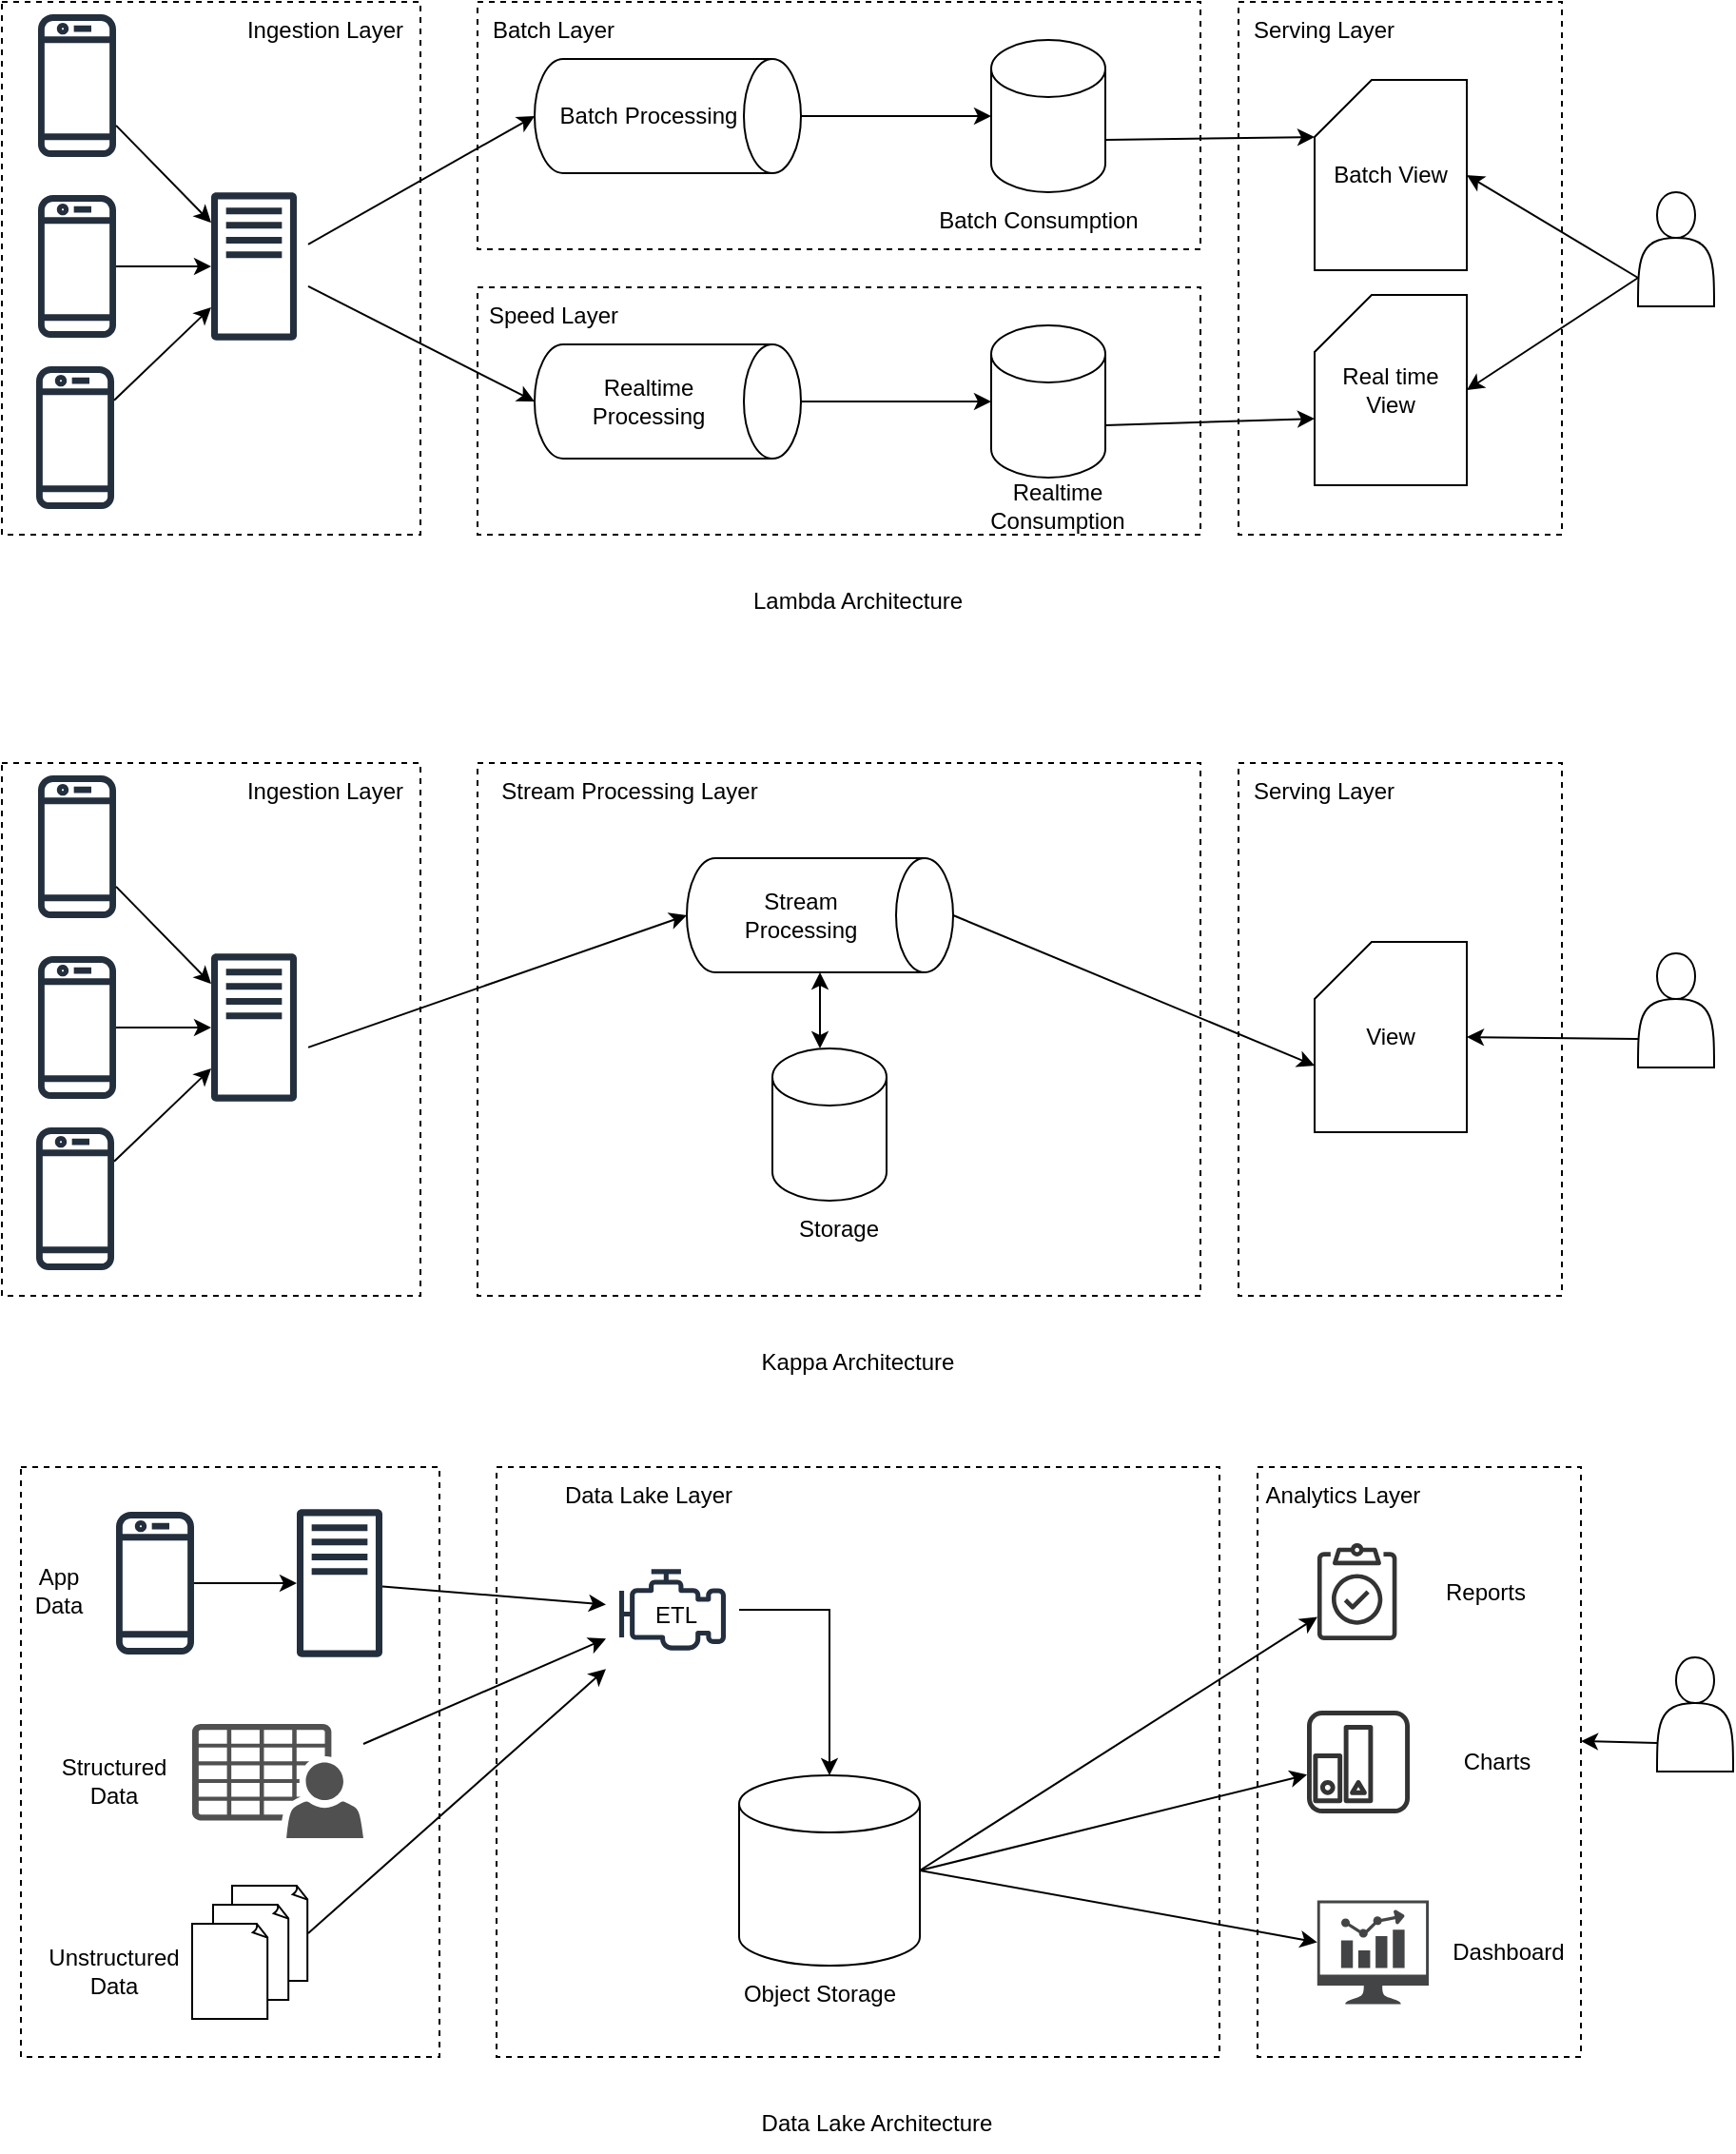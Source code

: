 <mxfile version="24.7.16">
  <diagram name="Page-1" id="Q5xdamIhV4PdrGAKUTWI">
    <mxGraphModel dx="2213" dy="830" grid="1" gridSize="10" guides="1" tooltips="1" connect="1" arrows="1" fold="1" page="1" pageScale="1" pageWidth="850" pageHeight="1100" math="0" shadow="0">
      <root>
        <mxCell id="0" />
        <mxCell id="1" parent="0" />
        <mxCell id="OD9FtLQuHuhSTH7nscFG-36" value="" style="rounded=0;whiteSpace=wrap;html=1;dashed=1;" parent="1" vertex="1">
          <mxGeometry x="-60" y="90" width="220" height="280" as="geometry" />
        </mxCell>
        <mxCell id="OD9FtLQuHuhSTH7nscFG-10" value="" style="rounded=0;whiteSpace=wrap;html=1;dashed=1;" parent="1" vertex="1">
          <mxGeometry x="590" y="90" width="170" height="280" as="geometry" />
        </mxCell>
        <mxCell id="OD9FtLQuHuhSTH7nscFG-9" value="" style="rounded=0;whiteSpace=wrap;html=1;dashed=1;" parent="1" vertex="1">
          <mxGeometry x="190" y="240" width="380" height="130" as="geometry" />
        </mxCell>
        <mxCell id="OD9FtLQuHuhSTH7nscFG-8" value="" style="rounded=0;whiteSpace=wrap;html=1;dashed=1;" parent="1" vertex="1">
          <mxGeometry x="190" y="90" width="380" height="130" as="geometry" />
        </mxCell>
        <mxCell id="OD9FtLQuHuhSTH7nscFG-2" value="" style="shape=cylinder3;whiteSpace=wrap;html=1;boundedLbl=1;backgroundOutline=1;size=15;rotation=90;" parent="1" vertex="1">
          <mxGeometry x="260" y="80" width="60" height="140" as="geometry" />
        </mxCell>
        <mxCell id="OD9FtLQuHuhSTH7nscFG-3" value="" style="shape=cylinder3;whiteSpace=wrap;html=1;boundedLbl=1;backgroundOutline=1;size=15;rotation=90;" parent="1" vertex="1">
          <mxGeometry x="260" y="230" width="60" height="140" as="geometry" />
        </mxCell>
        <mxCell id="OD9FtLQuHuhSTH7nscFG-4" value="" style="shape=cylinder3;whiteSpace=wrap;html=1;boundedLbl=1;backgroundOutline=1;size=15;" parent="1" vertex="1">
          <mxGeometry x="460" y="110" width="60" height="80" as="geometry" />
        </mxCell>
        <mxCell id="OD9FtLQuHuhSTH7nscFG-5" value="" style="shape=cylinder3;whiteSpace=wrap;html=1;boundedLbl=1;backgroundOutline=1;size=15;" parent="1" vertex="1">
          <mxGeometry x="460" y="260" width="60" height="80" as="geometry" />
        </mxCell>
        <mxCell id="OD9FtLQuHuhSTH7nscFG-6" value="Batch View" style="shape=card;whiteSpace=wrap;html=1;" parent="1" vertex="1">
          <mxGeometry x="630" y="131" width="80" height="100" as="geometry" />
        </mxCell>
        <mxCell id="OD9FtLQuHuhSTH7nscFG-7" value="Real time View" style="shape=card;whiteSpace=wrap;html=1;" parent="1" vertex="1">
          <mxGeometry x="630" y="244" width="80" height="100" as="geometry" />
        </mxCell>
        <mxCell id="OD9FtLQuHuhSTH7nscFG-11" value="" style="endArrow=classic;html=1;rounded=0;entryX=0.5;entryY=1;entryDx=0;entryDy=0;entryPerimeter=0;" parent="1" target="OD9FtLQuHuhSTH7nscFG-2" edge="1">
          <mxGeometry width="50" height="50" relative="1" as="geometry">
            <mxPoint x="101" y="217.391" as="sourcePoint" />
            <mxPoint x="520" y="290" as="targetPoint" />
          </mxGeometry>
        </mxCell>
        <mxCell id="OD9FtLQuHuhSTH7nscFG-12" value="" style="endArrow=classic;html=1;rounded=0;entryX=0.5;entryY=1;entryDx=0;entryDy=0;entryPerimeter=0;" parent="1" target="OD9FtLQuHuhSTH7nscFG-3" edge="1">
          <mxGeometry width="50" height="50" relative="1" as="geometry">
            <mxPoint x="101" y="239.434" as="sourcePoint" />
            <mxPoint x="520" y="290" as="targetPoint" />
          </mxGeometry>
        </mxCell>
        <mxCell id="OD9FtLQuHuhSTH7nscFG-13" value="" style="endArrow=classic;html=1;rounded=0;exitX=0.5;exitY=0;exitDx=0;exitDy=0;exitPerimeter=0;entryX=0;entryY=0.5;entryDx=0;entryDy=0;entryPerimeter=0;" parent="1" source="OD9FtLQuHuhSTH7nscFG-2" target="OD9FtLQuHuhSTH7nscFG-4" edge="1">
          <mxGeometry width="50" height="50" relative="1" as="geometry">
            <mxPoint x="470" y="340" as="sourcePoint" />
            <mxPoint x="520" y="290" as="targetPoint" />
          </mxGeometry>
        </mxCell>
        <mxCell id="OD9FtLQuHuhSTH7nscFG-14" value="" style="endArrow=classic;html=1;rounded=0;exitX=0.5;exitY=0;exitDx=0;exitDy=0;exitPerimeter=0;entryX=0;entryY=0.5;entryDx=0;entryDy=0;entryPerimeter=0;" parent="1" source="OD9FtLQuHuhSTH7nscFG-3" target="OD9FtLQuHuhSTH7nscFG-5" edge="1">
          <mxGeometry width="50" height="50" relative="1" as="geometry">
            <mxPoint x="470" y="340" as="sourcePoint" />
            <mxPoint x="520" y="290" as="targetPoint" />
          </mxGeometry>
        </mxCell>
        <mxCell id="OD9FtLQuHuhSTH7nscFG-15" value="" style="endArrow=classic;html=1;rounded=0;exitX=1;exitY=0;exitDx=0;exitDy=52.5;exitPerimeter=0;entryX=0;entryY=0;entryDx=0;entryDy=30;entryPerimeter=0;" parent="1" source="OD9FtLQuHuhSTH7nscFG-4" target="OD9FtLQuHuhSTH7nscFG-6" edge="1">
          <mxGeometry width="50" height="50" relative="1" as="geometry">
            <mxPoint x="470" y="340" as="sourcePoint" />
            <mxPoint x="520" y="290" as="targetPoint" />
          </mxGeometry>
        </mxCell>
        <mxCell id="OD9FtLQuHuhSTH7nscFG-16" value="" style="endArrow=classic;html=1;rounded=0;exitX=1;exitY=0;exitDx=0;exitDy=52.5;exitPerimeter=0;entryX=0;entryY=0;entryDx=0;entryDy=65;entryPerimeter=0;" parent="1" source="OD9FtLQuHuhSTH7nscFG-5" target="OD9FtLQuHuhSTH7nscFG-7" edge="1">
          <mxGeometry width="50" height="50" relative="1" as="geometry">
            <mxPoint x="470" y="340" as="sourcePoint" />
            <mxPoint x="520" y="290" as="targetPoint" />
          </mxGeometry>
        </mxCell>
        <mxCell id="OD9FtLQuHuhSTH7nscFG-17" value="" style="shape=actor;whiteSpace=wrap;html=1;" parent="1" vertex="1">
          <mxGeometry x="800" y="190" width="40" height="60" as="geometry" />
        </mxCell>
        <mxCell id="OD9FtLQuHuhSTH7nscFG-18" value="" style="endArrow=classic;html=1;rounded=0;exitX=0;exitY=0.75;exitDx=0;exitDy=0;entryX=1;entryY=0.5;entryDx=0;entryDy=0;entryPerimeter=0;" parent="1" source="OD9FtLQuHuhSTH7nscFG-17" target="OD9FtLQuHuhSTH7nscFG-6" edge="1">
          <mxGeometry width="50" height="50" relative="1" as="geometry">
            <mxPoint x="520" y="340" as="sourcePoint" />
            <mxPoint x="570" y="290" as="targetPoint" />
          </mxGeometry>
        </mxCell>
        <mxCell id="OD9FtLQuHuhSTH7nscFG-19" value="" style="endArrow=classic;html=1;rounded=0;exitX=0;exitY=0.75;exitDx=0;exitDy=0;entryX=1;entryY=0.5;entryDx=0;entryDy=0;entryPerimeter=0;" parent="1" source="OD9FtLQuHuhSTH7nscFG-17" target="OD9FtLQuHuhSTH7nscFG-7" edge="1">
          <mxGeometry width="50" height="50" relative="1" as="geometry">
            <mxPoint x="850" y="240" as="sourcePoint" />
            <mxPoint x="570" y="290" as="targetPoint" />
          </mxGeometry>
        </mxCell>
        <mxCell id="OD9FtLQuHuhSTH7nscFG-20" value="Batch Processing" style="text;html=1;align=center;verticalAlign=middle;whiteSpace=wrap;rounded=0;" parent="1" vertex="1">
          <mxGeometry x="230" y="135" width="100" height="30" as="geometry" />
        </mxCell>
        <mxCell id="OD9FtLQuHuhSTH7nscFG-21" value="Batch Consumption" style="text;html=1;align=center;verticalAlign=middle;whiteSpace=wrap;rounded=0;" parent="1" vertex="1">
          <mxGeometry x="430" y="190" width="110" height="30" as="geometry" />
        </mxCell>
        <mxCell id="OD9FtLQuHuhSTH7nscFG-22" value="Realtime Consumption" style="text;html=1;align=center;verticalAlign=middle;whiteSpace=wrap;rounded=0;" parent="1" vertex="1">
          <mxGeometry x="440" y="340" width="110" height="30" as="geometry" />
        </mxCell>
        <mxCell id="OD9FtLQuHuhSTH7nscFG-23" value="Realtime Processing" style="text;html=1;align=center;verticalAlign=middle;whiteSpace=wrap;rounded=0;" parent="1" vertex="1">
          <mxGeometry x="230" y="285" width="100" height="30" as="geometry" />
        </mxCell>
        <mxCell id="OD9FtLQuHuhSTH7nscFG-26" value="Batch Layer" style="text;html=1;align=center;verticalAlign=middle;whiteSpace=wrap;rounded=0;" parent="1" vertex="1">
          <mxGeometry x="190" y="90" width="80" height="30" as="geometry" />
        </mxCell>
        <mxCell id="OD9FtLQuHuhSTH7nscFG-27" value="Speed Layer" style="text;html=1;align=center;verticalAlign=middle;whiteSpace=wrap;rounded=0;" parent="1" vertex="1">
          <mxGeometry x="190" y="240" width="80" height="30" as="geometry" />
        </mxCell>
        <mxCell id="OD9FtLQuHuhSTH7nscFG-28" value="Serving&amp;nbsp;&lt;span style=&quot;background-color: initial;&quot;&gt;Layer&lt;/span&gt;" style="text;html=1;align=center;verticalAlign=middle;whiteSpace=wrap;rounded=0;" parent="1" vertex="1">
          <mxGeometry x="590" y="90" width="90" height="30" as="geometry" />
        </mxCell>
        <mxCell id="OD9FtLQuHuhSTH7nscFG-29" value="" style="sketch=0;outlineConnect=0;fontColor=#232F3E;gradientColor=none;fillColor=#232F3D;strokeColor=none;dashed=0;verticalLabelPosition=bottom;verticalAlign=top;align=center;html=1;fontSize=12;fontStyle=0;aspect=fixed;pointerEvents=1;shape=mxgraph.aws4.traditional_server;" parent="1" vertex="1">
          <mxGeometry x="50" y="190" width="45" height="78" as="geometry" />
        </mxCell>
        <mxCell id="OD9FtLQuHuhSTH7nscFG-30" value="" style="sketch=0;outlineConnect=0;fontColor=#232F3E;gradientColor=none;fillColor=#232F3D;strokeColor=none;dashed=0;verticalLabelPosition=bottom;verticalAlign=top;align=center;html=1;fontSize=12;fontStyle=0;aspect=fixed;pointerEvents=1;shape=mxgraph.aws4.mobile_client;" parent="1" vertex="1">
          <mxGeometry x="-41" y="95" width="41" height="78" as="geometry" />
        </mxCell>
        <mxCell id="OD9FtLQuHuhSTH7nscFG-31" value="" style="sketch=0;outlineConnect=0;fontColor=#232F3E;gradientColor=none;fillColor=#232F3D;strokeColor=none;dashed=0;verticalLabelPosition=bottom;verticalAlign=top;align=center;html=1;fontSize=12;fontStyle=0;aspect=fixed;pointerEvents=1;shape=mxgraph.aws4.mobile_client;" parent="1" vertex="1">
          <mxGeometry x="-41" y="190" width="41" height="78" as="geometry" />
        </mxCell>
        <mxCell id="OD9FtLQuHuhSTH7nscFG-32" value="" style="sketch=0;outlineConnect=0;fontColor=#232F3E;gradientColor=none;fillColor=#232F3D;strokeColor=none;dashed=0;verticalLabelPosition=bottom;verticalAlign=top;align=center;html=1;fontSize=12;fontStyle=0;aspect=fixed;pointerEvents=1;shape=mxgraph.aws4.mobile_client;" parent="1" vertex="1">
          <mxGeometry x="-42" y="280" width="41" height="78" as="geometry" />
        </mxCell>
        <mxCell id="OD9FtLQuHuhSTH7nscFG-33" value="" style="endArrow=classic;html=1;rounded=0;" parent="1" source="OD9FtLQuHuhSTH7nscFG-30" target="OD9FtLQuHuhSTH7nscFG-29" edge="1">
          <mxGeometry width="50" height="50" relative="1" as="geometry">
            <mxPoint x="340" y="340" as="sourcePoint" />
            <mxPoint x="390" y="290" as="targetPoint" />
          </mxGeometry>
        </mxCell>
        <mxCell id="OD9FtLQuHuhSTH7nscFG-34" value="" style="endArrow=classic;html=1;rounded=0;" parent="1" source="OD9FtLQuHuhSTH7nscFG-31" target="OD9FtLQuHuhSTH7nscFG-29" edge="1">
          <mxGeometry width="50" height="50" relative="1" as="geometry">
            <mxPoint x="340" y="340" as="sourcePoint" />
            <mxPoint x="390" y="290" as="targetPoint" />
          </mxGeometry>
        </mxCell>
        <mxCell id="OD9FtLQuHuhSTH7nscFG-35" value="" style="endArrow=classic;html=1;rounded=0;" parent="1" source="OD9FtLQuHuhSTH7nscFG-32" target="OD9FtLQuHuhSTH7nscFG-29" edge="1">
          <mxGeometry width="50" height="50" relative="1" as="geometry">
            <mxPoint x="340" y="340" as="sourcePoint" />
            <mxPoint x="390" y="290" as="targetPoint" />
          </mxGeometry>
        </mxCell>
        <mxCell id="OD9FtLQuHuhSTH7nscFG-37" value="Ingestion Layer" style="text;html=1;align=center;verticalAlign=middle;whiteSpace=wrap;rounded=0;" parent="1" vertex="1">
          <mxGeometry x="60" y="90" width="100" height="30" as="geometry" />
        </mxCell>
        <mxCell id="OD9FtLQuHuhSTH7nscFG-38" value="Lambda Architecture" style="text;html=1;align=center;verticalAlign=middle;whiteSpace=wrap;rounded=0;" parent="1" vertex="1">
          <mxGeometry x="310" y="390" width="160" height="30" as="geometry" />
        </mxCell>
        <mxCell id="OD9FtLQuHuhSTH7nscFG-39" value="" style="rounded=0;whiteSpace=wrap;html=1;dashed=1;" parent="1" vertex="1">
          <mxGeometry x="-60" y="490" width="220" height="280" as="geometry" />
        </mxCell>
        <mxCell id="OD9FtLQuHuhSTH7nscFG-40" value="" style="rounded=0;whiteSpace=wrap;html=1;dashed=1;" parent="1" vertex="1">
          <mxGeometry x="590" y="490" width="170" height="280" as="geometry" />
        </mxCell>
        <mxCell id="OD9FtLQuHuhSTH7nscFG-41" value="" style="rounded=0;whiteSpace=wrap;html=1;dashed=1;" parent="1" vertex="1">
          <mxGeometry x="190" y="490" width="380" height="280" as="geometry" />
        </mxCell>
        <mxCell id="OD9FtLQuHuhSTH7nscFG-44" value="" style="shape=cylinder3;whiteSpace=wrap;html=1;boundedLbl=1;backgroundOutline=1;size=15;rotation=90;" parent="1" vertex="1">
          <mxGeometry x="340" y="500" width="60" height="140" as="geometry" />
        </mxCell>
        <mxCell id="OD9FtLQuHuhSTH7nscFG-46" value="" style="shape=cylinder3;whiteSpace=wrap;html=1;boundedLbl=1;backgroundOutline=1;size=15;" parent="1" vertex="1">
          <mxGeometry x="345" y="640" width="60" height="80" as="geometry" />
        </mxCell>
        <mxCell id="OD9FtLQuHuhSTH7nscFG-48" value="View" style="shape=card;whiteSpace=wrap;html=1;" parent="1" vertex="1">
          <mxGeometry x="630" y="584" width="80" height="100" as="geometry" />
        </mxCell>
        <mxCell id="OD9FtLQuHuhSTH7nscFG-50" value="" style="endArrow=classic;html=1;rounded=0;entryX=0.5;entryY=1;entryDx=0;entryDy=0;entryPerimeter=0;" parent="1" target="OD9FtLQuHuhSTH7nscFG-44" edge="1">
          <mxGeometry width="50" height="50" relative="1" as="geometry">
            <mxPoint x="101" y="639.434" as="sourcePoint" />
            <mxPoint x="520" y="690" as="targetPoint" />
          </mxGeometry>
        </mxCell>
        <mxCell id="OD9FtLQuHuhSTH7nscFG-55" value="" style="shape=actor;whiteSpace=wrap;html=1;" parent="1" vertex="1">
          <mxGeometry x="800" y="590" width="40" height="60" as="geometry" />
        </mxCell>
        <mxCell id="OD9FtLQuHuhSTH7nscFG-57" value="" style="endArrow=classic;html=1;rounded=0;exitX=0;exitY=0.75;exitDx=0;exitDy=0;entryX=1;entryY=0.5;entryDx=0;entryDy=0;entryPerimeter=0;" parent="1" source="OD9FtLQuHuhSTH7nscFG-55" target="OD9FtLQuHuhSTH7nscFG-48" edge="1">
          <mxGeometry width="50" height="50" relative="1" as="geometry">
            <mxPoint x="850" y="640" as="sourcePoint" />
            <mxPoint x="570" y="690" as="targetPoint" />
          </mxGeometry>
        </mxCell>
        <mxCell id="OD9FtLQuHuhSTH7nscFG-60" value="Storage" style="text;html=1;align=center;verticalAlign=middle;whiteSpace=wrap;rounded=0;" parent="1" vertex="1">
          <mxGeometry x="325" y="720" width="110" height="30" as="geometry" />
        </mxCell>
        <mxCell id="OD9FtLQuHuhSTH7nscFG-61" value="Stream Processing" style="text;html=1;align=center;verticalAlign=middle;whiteSpace=wrap;rounded=0;" parent="1" vertex="1">
          <mxGeometry x="310" y="555" width="100" height="30" as="geometry" />
        </mxCell>
        <mxCell id="OD9FtLQuHuhSTH7nscFG-63" value="Stream Processing Layer" style="text;html=1;align=center;verticalAlign=middle;whiteSpace=wrap;rounded=0;" parent="1" vertex="1">
          <mxGeometry x="190" y="490" width="160" height="30" as="geometry" />
        </mxCell>
        <mxCell id="OD9FtLQuHuhSTH7nscFG-64" value="Serving&amp;nbsp;&lt;span style=&quot;background-color: initial;&quot;&gt;Layer&lt;/span&gt;" style="text;html=1;align=center;verticalAlign=middle;whiteSpace=wrap;rounded=0;" parent="1" vertex="1">
          <mxGeometry x="590" y="490" width="90" height="30" as="geometry" />
        </mxCell>
        <mxCell id="OD9FtLQuHuhSTH7nscFG-65" value="" style="sketch=0;outlineConnect=0;fontColor=#232F3E;gradientColor=none;fillColor=#232F3D;strokeColor=none;dashed=0;verticalLabelPosition=bottom;verticalAlign=top;align=center;html=1;fontSize=12;fontStyle=0;aspect=fixed;pointerEvents=1;shape=mxgraph.aws4.traditional_server;" parent="1" vertex="1">
          <mxGeometry x="50" y="590" width="45" height="78" as="geometry" />
        </mxCell>
        <mxCell id="OD9FtLQuHuhSTH7nscFG-66" value="" style="sketch=0;outlineConnect=0;fontColor=#232F3E;gradientColor=none;fillColor=#232F3D;strokeColor=none;dashed=0;verticalLabelPosition=bottom;verticalAlign=top;align=center;html=1;fontSize=12;fontStyle=0;aspect=fixed;pointerEvents=1;shape=mxgraph.aws4.mobile_client;" parent="1" vertex="1">
          <mxGeometry x="-41" y="495" width="41" height="78" as="geometry" />
        </mxCell>
        <mxCell id="OD9FtLQuHuhSTH7nscFG-67" value="" style="sketch=0;outlineConnect=0;fontColor=#232F3E;gradientColor=none;fillColor=#232F3D;strokeColor=none;dashed=0;verticalLabelPosition=bottom;verticalAlign=top;align=center;html=1;fontSize=12;fontStyle=0;aspect=fixed;pointerEvents=1;shape=mxgraph.aws4.mobile_client;" parent="1" vertex="1">
          <mxGeometry x="-41" y="590" width="41" height="78" as="geometry" />
        </mxCell>
        <mxCell id="OD9FtLQuHuhSTH7nscFG-68" value="" style="sketch=0;outlineConnect=0;fontColor=#232F3E;gradientColor=none;fillColor=#232F3D;strokeColor=none;dashed=0;verticalLabelPosition=bottom;verticalAlign=top;align=center;html=1;fontSize=12;fontStyle=0;aspect=fixed;pointerEvents=1;shape=mxgraph.aws4.mobile_client;" parent="1" vertex="1">
          <mxGeometry x="-42" y="680" width="41" height="78" as="geometry" />
        </mxCell>
        <mxCell id="OD9FtLQuHuhSTH7nscFG-69" value="" style="endArrow=classic;html=1;rounded=0;" parent="1" source="OD9FtLQuHuhSTH7nscFG-66" target="OD9FtLQuHuhSTH7nscFG-65" edge="1">
          <mxGeometry width="50" height="50" relative="1" as="geometry">
            <mxPoint x="340" y="740" as="sourcePoint" />
            <mxPoint x="390" y="690" as="targetPoint" />
          </mxGeometry>
        </mxCell>
        <mxCell id="OD9FtLQuHuhSTH7nscFG-70" value="" style="endArrow=classic;html=1;rounded=0;" parent="1" source="OD9FtLQuHuhSTH7nscFG-67" target="OD9FtLQuHuhSTH7nscFG-65" edge="1">
          <mxGeometry width="50" height="50" relative="1" as="geometry">
            <mxPoint x="340" y="740" as="sourcePoint" />
            <mxPoint x="390" y="690" as="targetPoint" />
          </mxGeometry>
        </mxCell>
        <mxCell id="OD9FtLQuHuhSTH7nscFG-71" value="" style="endArrow=classic;html=1;rounded=0;" parent="1" source="OD9FtLQuHuhSTH7nscFG-68" target="OD9FtLQuHuhSTH7nscFG-65" edge="1">
          <mxGeometry width="50" height="50" relative="1" as="geometry">
            <mxPoint x="340" y="740" as="sourcePoint" />
            <mxPoint x="390" y="690" as="targetPoint" />
          </mxGeometry>
        </mxCell>
        <mxCell id="OD9FtLQuHuhSTH7nscFG-72" value="Ingestion Layer" style="text;html=1;align=center;verticalAlign=middle;whiteSpace=wrap;rounded=0;" parent="1" vertex="1">
          <mxGeometry x="60" y="490" width="100" height="30" as="geometry" />
        </mxCell>
        <mxCell id="OD9FtLQuHuhSTH7nscFG-73" value="Kappa Architecture" style="text;html=1;align=center;verticalAlign=middle;whiteSpace=wrap;rounded=0;" parent="1" vertex="1">
          <mxGeometry x="310" y="790" width="160" height="30" as="geometry" />
        </mxCell>
        <mxCell id="OD9FtLQuHuhSTH7nscFG-75" value="" style="endArrow=classic;html=1;rounded=0;exitX=0.5;exitY=0;exitDx=0;exitDy=0;exitPerimeter=0;entryX=0;entryY=0;entryDx=0;entryDy=65;entryPerimeter=0;" parent="1" source="OD9FtLQuHuhSTH7nscFG-44" target="OD9FtLQuHuhSTH7nscFG-48" edge="1">
          <mxGeometry width="50" height="50" relative="1" as="geometry">
            <mxPoint x="370" y="730" as="sourcePoint" />
            <mxPoint x="420" y="680" as="targetPoint" />
          </mxGeometry>
        </mxCell>
        <mxCell id="OD9FtLQuHuhSTH7nscFG-76" value="" style="endArrow=classic;startArrow=classic;html=1;rounded=0;entryX=1;entryY=0.5;entryDx=0;entryDy=0;entryPerimeter=0;" parent="1" target="OD9FtLQuHuhSTH7nscFG-44" edge="1">
          <mxGeometry width="50" height="50" relative="1" as="geometry">
            <mxPoint x="370" y="640" as="sourcePoint" />
            <mxPoint x="420" y="680" as="targetPoint" />
          </mxGeometry>
        </mxCell>
        <mxCell id="v3XSEVBSxEcE0jyy9IsG-1" value="" style="rounded=0;whiteSpace=wrap;html=1;dashed=1;" vertex="1" parent="1">
          <mxGeometry x="-50" y="860" width="220" height="310" as="geometry" />
        </mxCell>
        <mxCell id="v3XSEVBSxEcE0jyy9IsG-2" value="" style="rounded=0;whiteSpace=wrap;html=1;dashed=1;" vertex="1" parent="1">
          <mxGeometry x="600" y="860" width="170" height="310" as="geometry" />
        </mxCell>
        <mxCell id="v3XSEVBSxEcE0jyy9IsG-3" value="" style="rounded=0;whiteSpace=wrap;html=1;dashed=1;" vertex="1" parent="1">
          <mxGeometry x="200" y="860" width="380" height="310" as="geometry" />
        </mxCell>
        <mxCell id="v3XSEVBSxEcE0jyy9IsG-5" value="" style="shape=cylinder3;whiteSpace=wrap;html=1;boundedLbl=1;backgroundOutline=1;size=15;" vertex="1" parent="1">
          <mxGeometry x="327.5" y="1022" width="95" height="100" as="geometry" />
        </mxCell>
        <mxCell id="v3XSEVBSxEcE0jyy9IsG-7" value="" style="endArrow=classic;html=1;rounded=0;" edge="1" parent="1" target="v3XSEVBSxEcE0jyy9IsG-47" source="v3XSEVBSxEcE0jyy9IsG-14">
          <mxGeometry width="50" height="50" relative="1" as="geometry">
            <mxPoint x="111" y="1009.434" as="sourcePoint" />
            <mxPoint x="345" y="920.117" as="targetPoint" />
          </mxGeometry>
        </mxCell>
        <mxCell id="v3XSEVBSxEcE0jyy9IsG-8" value="" style="shape=actor;whiteSpace=wrap;html=1;" vertex="1" parent="1">
          <mxGeometry x="810" y="960" width="40" height="60" as="geometry" />
        </mxCell>
        <mxCell id="v3XSEVBSxEcE0jyy9IsG-9" value="" style="endArrow=classic;html=1;rounded=0;exitX=0;exitY=0.75;exitDx=0;exitDy=0;" edge="1" parent="1" source="v3XSEVBSxEcE0jyy9IsG-8">
          <mxGeometry width="50" height="50" relative="1" as="geometry">
            <mxPoint x="860" y="1010" as="sourcePoint" />
            <mxPoint x="770" y="1004" as="targetPoint" />
          </mxGeometry>
        </mxCell>
        <mxCell id="v3XSEVBSxEcE0jyy9IsG-10" value="Object Storage" style="text;html=1;align=center;verticalAlign=middle;whiteSpace=wrap;rounded=0;" vertex="1" parent="1">
          <mxGeometry x="315" y="1122" width="110" height="30" as="geometry" />
        </mxCell>
        <mxCell id="v3XSEVBSxEcE0jyy9IsG-12" value="Data Lake Layer" style="text;html=1;align=center;verticalAlign=middle;whiteSpace=wrap;rounded=0;" vertex="1" parent="1">
          <mxGeometry x="200" y="860" width="160" height="30" as="geometry" />
        </mxCell>
        <mxCell id="v3XSEVBSxEcE0jyy9IsG-13" value="Analytics&amp;nbsp;&lt;span style=&quot;background-color: initial;&quot;&gt;Layer&lt;/span&gt;" style="text;html=1;align=center;verticalAlign=middle;whiteSpace=wrap;rounded=0;" vertex="1" parent="1">
          <mxGeometry x="600" y="860" width="90" height="30" as="geometry" />
        </mxCell>
        <mxCell id="v3XSEVBSxEcE0jyy9IsG-14" value="" style="sketch=0;outlineConnect=0;fontColor=#232F3E;gradientColor=none;fillColor=#232F3D;strokeColor=none;dashed=0;verticalLabelPosition=bottom;verticalAlign=top;align=center;html=1;fontSize=12;fontStyle=0;aspect=fixed;pointerEvents=1;shape=mxgraph.aws4.traditional_server;" vertex="1" parent="1">
          <mxGeometry x="95" y="882" width="45" height="78" as="geometry" />
        </mxCell>
        <mxCell id="v3XSEVBSxEcE0jyy9IsG-15" value="" style="sketch=0;outlineConnect=0;fontColor=#232F3E;gradientColor=none;fillColor=#232F3D;strokeColor=none;dashed=0;verticalLabelPosition=bottom;verticalAlign=top;align=center;html=1;fontSize=12;fontStyle=0;aspect=fixed;pointerEvents=1;shape=mxgraph.aws4.mobile_client;" vertex="1" parent="1">
          <mxGeometry y="882" width="41" height="78" as="geometry" />
        </mxCell>
        <mxCell id="v3XSEVBSxEcE0jyy9IsG-18" value="" style="endArrow=classic;html=1;rounded=0;" edge="1" parent="1" source="v3XSEVBSxEcE0jyy9IsG-15" target="v3XSEVBSxEcE0jyy9IsG-14">
          <mxGeometry width="50" height="50" relative="1" as="geometry">
            <mxPoint x="350" y="1110" as="sourcePoint" />
            <mxPoint x="400" y="1060" as="targetPoint" />
          </mxGeometry>
        </mxCell>
        <mxCell id="v3XSEVBSxEcE0jyy9IsG-22" value="Data Lake Architecture" style="text;html=1;align=center;verticalAlign=middle;whiteSpace=wrap;rounded=0;" vertex="1" parent="1">
          <mxGeometry x="320" y="1190" width="160" height="30" as="geometry" />
        </mxCell>
        <mxCell id="v3XSEVBSxEcE0jyy9IsG-23" value="" style="endArrow=classic;html=1;rounded=0;exitX=1;exitY=0.5;exitDx=0;exitDy=0;exitPerimeter=0;" edge="1" parent="1" source="v3XSEVBSxEcE0jyy9IsG-5" target="v3XSEVBSxEcE0jyy9IsG-54">
          <mxGeometry width="50" height="50" relative="1" as="geometry">
            <mxPoint x="450" y="940" as="sourcePoint" />
            <mxPoint x="640" y="1019" as="targetPoint" />
          </mxGeometry>
        </mxCell>
        <mxCell id="v3XSEVBSxEcE0jyy9IsG-25" value="" style="sketch=0;pointerEvents=1;shadow=0;dashed=0;html=1;strokeColor=none;fillColor=#505050;labelPosition=center;verticalLabelPosition=bottom;verticalAlign=top;outlineConnect=0;align=center;shape=mxgraph.office.users.csv_file;" vertex="1" parent="1">
          <mxGeometry x="40" y="995" width="90" height="60" as="geometry" />
        </mxCell>
        <mxCell id="v3XSEVBSxEcE0jyy9IsG-31" value="" style="group" vertex="1" connectable="0" parent="1">
          <mxGeometry x="40" y="1080" width="61" height="70" as="geometry" />
        </mxCell>
        <mxCell id="v3XSEVBSxEcE0jyy9IsG-28" value="" style="whiteSpace=wrap;html=1;shape=mxgraph.basic.document" vertex="1" parent="v3XSEVBSxEcE0jyy9IsG-31">
          <mxGeometry x="21" width="40" height="50" as="geometry" />
        </mxCell>
        <mxCell id="v3XSEVBSxEcE0jyy9IsG-29" value="" style="whiteSpace=wrap;html=1;shape=mxgraph.basic.document" vertex="1" parent="v3XSEVBSxEcE0jyy9IsG-31">
          <mxGeometry x="11" y="10" width="40" height="50" as="geometry" />
        </mxCell>
        <mxCell id="v3XSEVBSxEcE0jyy9IsG-30" value="" style="whiteSpace=wrap;html=1;shape=mxgraph.basic.document" vertex="1" parent="v3XSEVBSxEcE0jyy9IsG-31">
          <mxGeometry y="20" width="40" height="50" as="geometry" />
        </mxCell>
        <mxCell id="v3XSEVBSxEcE0jyy9IsG-33" value="Unstructured Data&lt;span style=&quot;color: rgba(0, 0, 0, 0); font-family: monospace; font-size: 0px; text-align: start; text-wrap: nowrap;&quot;&gt;%3CmxGraphModel%3E%3Croot%3E%3CmxCell%20id%3D%220%22%2F%3E%3CmxCell%20id%3D%221%22%20parent%3D%220%22%2F%3E%3CmxCell%20id%3D%222%22%20value%3D%22%22%20style%3D%22whiteSpace%3Dwrap%3Bhtml%3D1%3Bshape%3Dmxgraph.basic.document%22%20vertex%3D%221%22%20parent%3D%221%22%3E%3CmxGeometry%20x%3D%22-20%22%20y%3D%221230%22%20width%3D%2240%22%20height%3D%2250%22%20as%3D%22geometry%22%2F%3E%3C%2FmxCell%3E%3C%2Froot%3E%3C%2FmxGraphModel%3E&lt;/span&gt;" style="text;html=1;align=center;verticalAlign=middle;whiteSpace=wrap;rounded=0;" vertex="1" parent="1">
          <mxGeometry x="-31" y="1110" width="60" height="30" as="geometry" />
        </mxCell>
        <mxCell id="v3XSEVBSxEcE0jyy9IsG-34" value="Structured Data&lt;span style=&quot;color: rgba(0, 0, 0, 0); font-family: monospace; font-size: 0px; text-align: start; text-wrap: nowrap;&quot;&gt;%3CmxGraphModel%3E%3Croot%3E%3CmxCell%20id%3D%220%22%2F%3E%3CmxCell%20id%3D%221%22%20parent%3D%220%22%2F%3E%3CmxCell%20id%3D%222%22%20value%3D%22%22%20style%3D%22whiteSpace%3Dwrap%3Bhtml%3D1%3Bshape%3Dmxgraph.basic.document%22%20vertex%3D%221%22%20parent%3D%221%22%3E%3CmxGeometry%20x%3D%22-20%22%20y%3D%221230%22%20width%3D%2240%22%20height%3D%2250%22%20as%3D%22geometry%22%2F%3E%3C%2FmxCell%3E%3C%2Froot%3E%3C%2FmxGraphModel%3E&lt;/span&gt;" style="text;html=1;align=center;verticalAlign=middle;whiteSpace=wrap;rounded=0;" vertex="1" parent="1">
          <mxGeometry x="-31" y="1010" width="60" height="30" as="geometry" />
        </mxCell>
        <mxCell id="v3XSEVBSxEcE0jyy9IsG-35" value="App&lt;div&gt;Data&lt;/div&gt;" style="text;html=1;align=center;verticalAlign=middle;whiteSpace=wrap;rounded=0;" vertex="1" parent="1">
          <mxGeometry x="-60" y="910" width="60" height="30" as="geometry" />
        </mxCell>
        <mxCell id="v3XSEVBSxEcE0jyy9IsG-38" value="" style="endArrow=classic;html=1;rounded=0;exitX=1;exitY=0.5;exitDx=0;exitDy=0;exitPerimeter=0;" edge="1" parent="1" source="v3XSEVBSxEcE0jyy9IsG-28" target="v3XSEVBSxEcE0jyy9IsG-47">
          <mxGeometry width="50" height="50" relative="1" as="geometry">
            <mxPoint x="450" y="870" as="sourcePoint" />
            <mxPoint x="345" y="940.255" as="targetPoint" />
          </mxGeometry>
        </mxCell>
        <mxCell id="v3XSEVBSxEcE0jyy9IsG-48" value="" style="endArrow=classic;html=1;rounded=0;" edge="1" parent="1" source="v3XSEVBSxEcE0jyy9IsG-25" target="v3XSEVBSxEcE0jyy9IsG-47">
          <mxGeometry width="50" height="50" relative="1" as="geometry">
            <mxPoint x="130" y="1009" as="sourcePoint" />
            <mxPoint x="345" y="930.862" as="targetPoint" />
          </mxGeometry>
        </mxCell>
        <mxCell id="v3XSEVBSxEcE0jyy9IsG-47" value="" style="sketch=0;outlineConnect=0;fontColor=#232F3E;gradientColor=none;strokeColor=#232F3E;fillColor=#ffffff;dashed=0;verticalLabelPosition=bottom;verticalAlign=top;align=center;html=1;fontSize=12;fontStyle=0;aspect=fixed;shape=mxgraph.aws4.resourceIcon;resIcon=mxgraph.aws4.emr_engine;" vertex="1" parent="1">
          <mxGeometry x="257.5" y="900" width="70" height="70" as="geometry" />
        </mxCell>
        <mxCell id="v3XSEVBSxEcE0jyy9IsG-51" style="edgeStyle=orthogonalEdgeStyle;rounded=0;orthogonalLoop=1;jettySize=auto;html=1;entryX=0.5;entryY=0;entryDx=0;entryDy=0;entryPerimeter=0;" edge="1" parent="1" source="v3XSEVBSxEcE0jyy9IsG-47" target="v3XSEVBSxEcE0jyy9IsG-5">
          <mxGeometry relative="1" as="geometry">
            <Array as="points">
              <mxPoint x="375" y="935" />
            </Array>
          </mxGeometry>
        </mxCell>
        <mxCell id="v3XSEVBSxEcE0jyy9IsG-52" value="ETL" style="text;html=1;align=center;verticalAlign=middle;whiteSpace=wrap;rounded=0;" vertex="1" parent="1">
          <mxGeometry x="257.5" y="880" width="72.5" height="115" as="geometry" />
        </mxCell>
        <mxCell id="v3XSEVBSxEcE0jyy9IsG-53" value="" style="sketch=0;outlineConnect=0;fontColor=#232F3E;gradientColor=none;fillColor=#333333;strokeColor=none;dashed=0;verticalLabelPosition=bottom;verticalAlign=top;align=center;html=1;fontSize=12;fontStyle=0;aspect=fixed;pointerEvents=1;shape=mxgraph.aws4.backup_compliance_reporting;" vertex="1" parent="1">
          <mxGeometry x="631.4" y="900" width="41.85" height="51" as="geometry" />
        </mxCell>
        <mxCell id="v3XSEVBSxEcE0jyy9IsG-54" value="" style="sketch=0;outlineConnect=0;fontColor=#232F3E;gradientColor=none;fillColor=#333333;strokeColor=none;dashed=0;verticalLabelPosition=bottom;verticalAlign=top;align=center;html=1;fontSize=12;fontStyle=0;aspect=fixed;pointerEvents=1;shape=mxgraph.aws4.reported_state;" vertex="1" parent="1">
          <mxGeometry x="626" y="988" width="54" height="54" as="geometry" />
        </mxCell>
        <mxCell id="v3XSEVBSxEcE0jyy9IsG-56" value="" style="sketch=0;pointerEvents=1;shadow=0;dashed=0;html=1;strokeColor=none;fillColor=#434445;aspect=fixed;labelPosition=center;verticalLabelPosition=bottom;verticalAlign=top;align=center;outlineConnect=0;shape=mxgraph.vvd.nsx_dashboard;" vertex="1" parent="1">
          <mxGeometry x="631.4" y="1087.75" width="58.6" height="54.5" as="geometry" />
        </mxCell>
        <mxCell id="v3XSEVBSxEcE0jyy9IsG-59" value="Dashboard" style="text;html=1;align=center;verticalAlign=middle;whiteSpace=wrap;rounded=0;" vertex="1" parent="1">
          <mxGeometry x="702" y="1100" width="60" height="30" as="geometry" />
        </mxCell>
        <mxCell id="v3XSEVBSxEcE0jyy9IsG-60" value="Charts" style="text;html=1;align=center;verticalAlign=middle;whiteSpace=wrap;rounded=0;" vertex="1" parent="1">
          <mxGeometry x="696" y="1000" width="60" height="30" as="geometry" />
        </mxCell>
        <mxCell id="v3XSEVBSxEcE0jyy9IsG-61" value="Reports" style="text;html=1;align=center;verticalAlign=middle;whiteSpace=wrap;rounded=0;" vertex="1" parent="1">
          <mxGeometry x="690" y="910.5" width="60" height="30" as="geometry" />
        </mxCell>
        <mxCell id="v3XSEVBSxEcE0jyy9IsG-63" value="" style="endArrow=classic;html=1;rounded=0;exitX=1;exitY=0.5;exitDx=0;exitDy=0;exitPerimeter=0;" edge="1" parent="1" source="v3XSEVBSxEcE0jyy9IsG-5" target="v3XSEVBSxEcE0jyy9IsG-56">
          <mxGeometry width="50" height="50" relative="1" as="geometry">
            <mxPoint x="430" y="1080" as="sourcePoint" />
            <mxPoint x="500" y="820" as="targetPoint" />
          </mxGeometry>
        </mxCell>
        <mxCell id="v3XSEVBSxEcE0jyy9IsG-64" value="" style="endArrow=classic;html=1;rounded=0;exitX=1;exitY=0.5;exitDx=0;exitDy=0;exitPerimeter=0;" edge="1" parent="1" source="v3XSEVBSxEcE0jyy9IsG-5" target="v3XSEVBSxEcE0jyy9IsG-53">
          <mxGeometry width="50" height="50" relative="1" as="geometry">
            <mxPoint x="450" y="870" as="sourcePoint" />
            <mxPoint x="500" y="820" as="targetPoint" />
          </mxGeometry>
        </mxCell>
      </root>
    </mxGraphModel>
  </diagram>
</mxfile>
